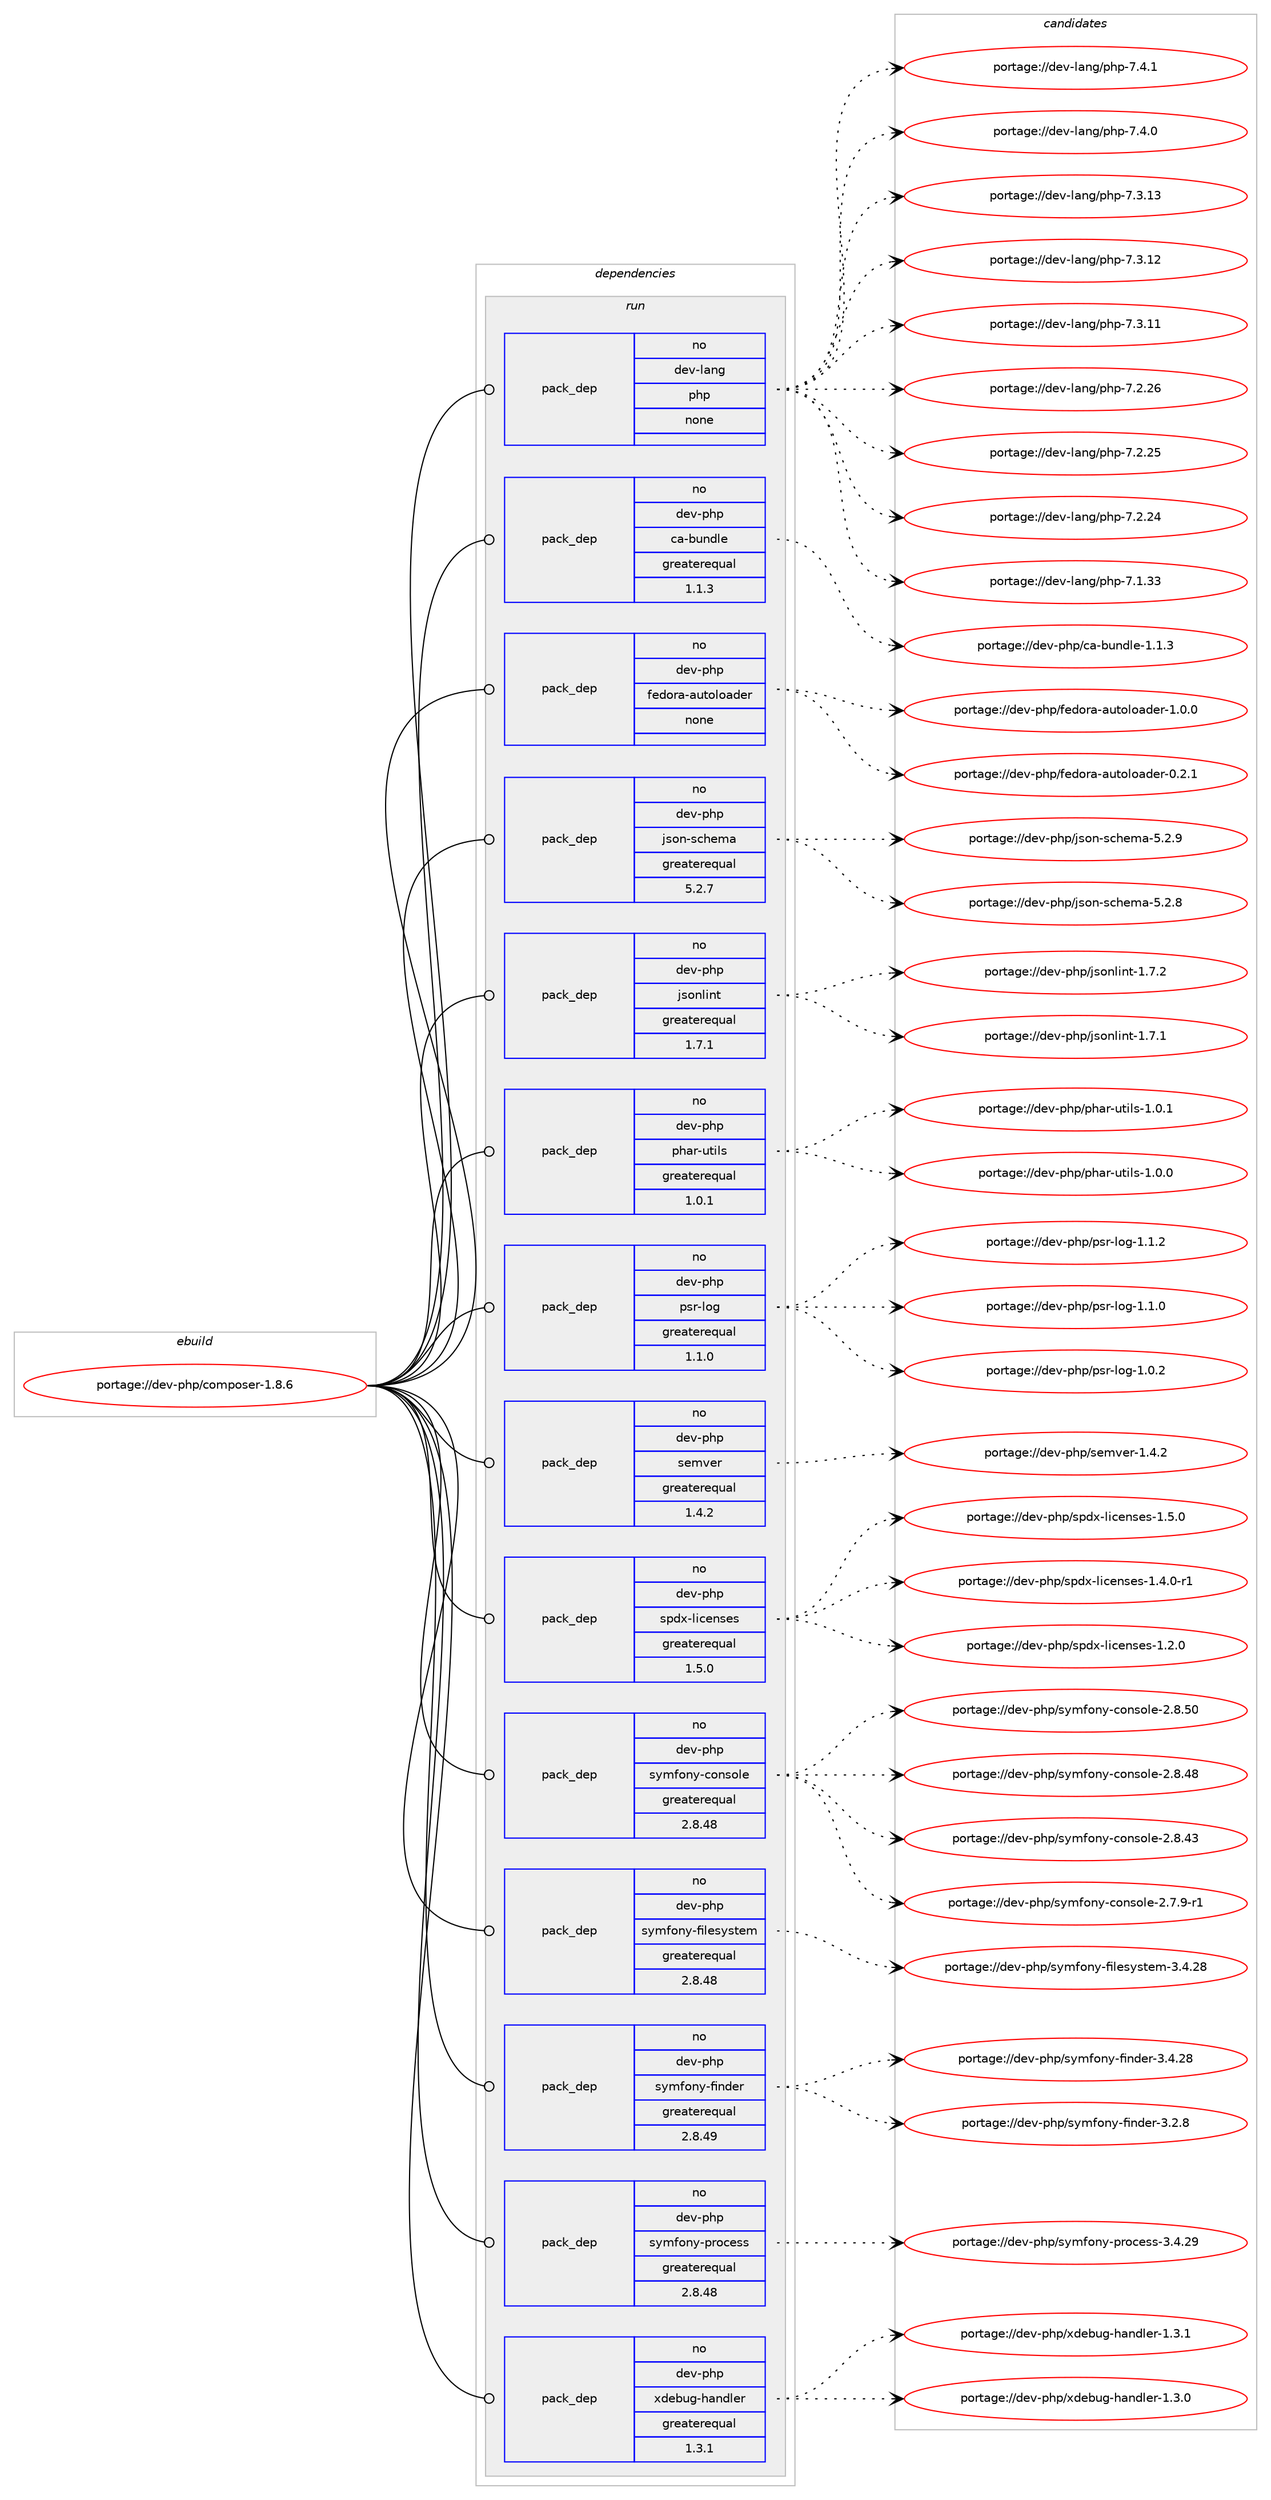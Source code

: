 digraph prolog {

# *************
# Graph options
# *************

newrank=true;
concentrate=true;
compound=true;
graph [rankdir=LR,fontname=Helvetica,fontsize=10,ranksep=1.5];#, ranksep=2.5, nodesep=0.2];
edge  [arrowhead=vee];
node  [fontname=Helvetica,fontsize=10];

# **********
# The ebuild
# **********

subgraph cluster_leftcol {
color=gray;
label=<<i>ebuild</i>>;
id [label="portage://dev-php/composer-1.8.6", color=red, width=4, href="../dev-php/composer-1.8.6.svg"];
}

# ****************
# The dependencies
# ****************

subgraph cluster_midcol {
color=gray;
label=<<i>dependencies</i>>;
subgraph cluster_compile {
fillcolor="#eeeeee";
style=filled;
label=<<i>compile</i>>;
}
subgraph cluster_compileandrun {
fillcolor="#eeeeee";
style=filled;
label=<<i>compile and run</i>>;
}
subgraph cluster_run {
fillcolor="#eeeeee";
style=filled;
label=<<i>run</i>>;
subgraph pack351325 {
dependency477386 [label=<<TABLE BORDER="0" CELLBORDER="1" CELLSPACING="0" CELLPADDING="4" WIDTH="220"><TR><TD ROWSPAN="6" CELLPADDING="30">pack_dep</TD></TR><TR><TD WIDTH="110">no</TD></TR><TR><TD>dev-lang</TD></TR><TR><TD>php</TD></TR><TR><TD>none</TD></TR><TR><TD></TD></TR></TABLE>>, shape=none, color=blue];
}
id:e -> dependency477386:w [weight=20,style="solid",arrowhead="odot"];
subgraph pack351326 {
dependency477387 [label=<<TABLE BORDER="0" CELLBORDER="1" CELLSPACING="0" CELLPADDING="4" WIDTH="220"><TR><TD ROWSPAN="6" CELLPADDING="30">pack_dep</TD></TR><TR><TD WIDTH="110">no</TD></TR><TR><TD>dev-php</TD></TR><TR><TD>ca-bundle</TD></TR><TR><TD>greaterequal</TD></TR><TR><TD>1.1.3</TD></TR></TABLE>>, shape=none, color=blue];
}
id:e -> dependency477387:w [weight=20,style="solid",arrowhead="odot"];
subgraph pack351327 {
dependency477388 [label=<<TABLE BORDER="0" CELLBORDER="1" CELLSPACING="0" CELLPADDING="4" WIDTH="220"><TR><TD ROWSPAN="6" CELLPADDING="30">pack_dep</TD></TR><TR><TD WIDTH="110">no</TD></TR><TR><TD>dev-php</TD></TR><TR><TD>fedora-autoloader</TD></TR><TR><TD>none</TD></TR><TR><TD></TD></TR></TABLE>>, shape=none, color=blue];
}
id:e -> dependency477388:w [weight=20,style="solid",arrowhead="odot"];
subgraph pack351328 {
dependency477389 [label=<<TABLE BORDER="0" CELLBORDER="1" CELLSPACING="0" CELLPADDING="4" WIDTH="220"><TR><TD ROWSPAN="6" CELLPADDING="30">pack_dep</TD></TR><TR><TD WIDTH="110">no</TD></TR><TR><TD>dev-php</TD></TR><TR><TD>json-schema</TD></TR><TR><TD>greaterequal</TD></TR><TR><TD>5.2.7</TD></TR></TABLE>>, shape=none, color=blue];
}
id:e -> dependency477389:w [weight=20,style="solid",arrowhead="odot"];
subgraph pack351329 {
dependency477390 [label=<<TABLE BORDER="0" CELLBORDER="1" CELLSPACING="0" CELLPADDING="4" WIDTH="220"><TR><TD ROWSPAN="6" CELLPADDING="30">pack_dep</TD></TR><TR><TD WIDTH="110">no</TD></TR><TR><TD>dev-php</TD></TR><TR><TD>jsonlint</TD></TR><TR><TD>greaterequal</TD></TR><TR><TD>1.7.1</TD></TR></TABLE>>, shape=none, color=blue];
}
id:e -> dependency477390:w [weight=20,style="solid",arrowhead="odot"];
subgraph pack351330 {
dependency477391 [label=<<TABLE BORDER="0" CELLBORDER="1" CELLSPACING="0" CELLPADDING="4" WIDTH="220"><TR><TD ROWSPAN="6" CELLPADDING="30">pack_dep</TD></TR><TR><TD WIDTH="110">no</TD></TR><TR><TD>dev-php</TD></TR><TR><TD>phar-utils</TD></TR><TR><TD>greaterequal</TD></TR><TR><TD>1.0.1</TD></TR></TABLE>>, shape=none, color=blue];
}
id:e -> dependency477391:w [weight=20,style="solid",arrowhead="odot"];
subgraph pack351331 {
dependency477392 [label=<<TABLE BORDER="0" CELLBORDER="1" CELLSPACING="0" CELLPADDING="4" WIDTH="220"><TR><TD ROWSPAN="6" CELLPADDING="30">pack_dep</TD></TR><TR><TD WIDTH="110">no</TD></TR><TR><TD>dev-php</TD></TR><TR><TD>psr-log</TD></TR><TR><TD>greaterequal</TD></TR><TR><TD>1.1.0</TD></TR></TABLE>>, shape=none, color=blue];
}
id:e -> dependency477392:w [weight=20,style="solid",arrowhead="odot"];
subgraph pack351332 {
dependency477393 [label=<<TABLE BORDER="0" CELLBORDER="1" CELLSPACING="0" CELLPADDING="4" WIDTH="220"><TR><TD ROWSPAN="6" CELLPADDING="30">pack_dep</TD></TR><TR><TD WIDTH="110">no</TD></TR><TR><TD>dev-php</TD></TR><TR><TD>semver</TD></TR><TR><TD>greaterequal</TD></TR><TR><TD>1.4.2</TD></TR></TABLE>>, shape=none, color=blue];
}
id:e -> dependency477393:w [weight=20,style="solid",arrowhead="odot"];
subgraph pack351333 {
dependency477394 [label=<<TABLE BORDER="0" CELLBORDER="1" CELLSPACING="0" CELLPADDING="4" WIDTH="220"><TR><TD ROWSPAN="6" CELLPADDING="30">pack_dep</TD></TR><TR><TD WIDTH="110">no</TD></TR><TR><TD>dev-php</TD></TR><TR><TD>spdx-licenses</TD></TR><TR><TD>greaterequal</TD></TR><TR><TD>1.5.0</TD></TR></TABLE>>, shape=none, color=blue];
}
id:e -> dependency477394:w [weight=20,style="solid",arrowhead="odot"];
subgraph pack351334 {
dependency477395 [label=<<TABLE BORDER="0" CELLBORDER="1" CELLSPACING="0" CELLPADDING="4" WIDTH="220"><TR><TD ROWSPAN="6" CELLPADDING="30">pack_dep</TD></TR><TR><TD WIDTH="110">no</TD></TR><TR><TD>dev-php</TD></TR><TR><TD>symfony-console</TD></TR><TR><TD>greaterequal</TD></TR><TR><TD>2.8.48</TD></TR></TABLE>>, shape=none, color=blue];
}
id:e -> dependency477395:w [weight=20,style="solid",arrowhead="odot"];
subgraph pack351335 {
dependency477396 [label=<<TABLE BORDER="0" CELLBORDER="1" CELLSPACING="0" CELLPADDING="4" WIDTH="220"><TR><TD ROWSPAN="6" CELLPADDING="30">pack_dep</TD></TR><TR><TD WIDTH="110">no</TD></TR><TR><TD>dev-php</TD></TR><TR><TD>symfony-filesystem</TD></TR><TR><TD>greaterequal</TD></TR><TR><TD>2.8.48</TD></TR></TABLE>>, shape=none, color=blue];
}
id:e -> dependency477396:w [weight=20,style="solid",arrowhead="odot"];
subgraph pack351336 {
dependency477397 [label=<<TABLE BORDER="0" CELLBORDER="1" CELLSPACING="0" CELLPADDING="4" WIDTH="220"><TR><TD ROWSPAN="6" CELLPADDING="30">pack_dep</TD></TR><TR><TD WIDTH="110">no</TD></TR><TR><TD>dev-php</TD></TR><TR><TD>symfony-finder</TD></TR><TR><TD>greaterequal</TD></TR><TR><TD>2.8.49</TD></TR></TABLE>>, shape=none, color=blue];
}
id:e -> dependency477397:w [weight=20,style="solid",arrowhead="odot"];
subgraph pack351337 {
dependency477398 [label=<<TABLE BORDER="0" CELLBORDER="1" CELLSPACING="0" CELLPADDING="4" WIDTH="220"><TR><TD ROWSPAN="6" CELLPADDING="30">pack_dep</TD></TR><TR><TD WIDTH="110">no</TD></TR><TR><TD>dev-php</TD></TR><TR><TD>symfony-process</TD></TR><TR><TD>greaterequal</TD></TR><TR><TD>2.8.48</TD></TR></TABLE>>, shape=none, color=blue];
}
id:e -> dependency477398:w [weight=20,style="solid",arrowhead="odot"];
subgraph pack351338 {
dependency477399 [label=<<TABLE BORDER="0" CELLBORDER="1" CELLSPACING="0" CELLPADDING="4" WIDTH="220"><TR><TD ROWSPAN="6" CELLPADDING="30">pack_dep</TD></TR><TR><TD WIDTH="110">no</TD></TR><TR><TD>dev-php</TD></TR><TR><TD>xdebug-handler</TD></TR><TR><TD>greaterequal</TD></TR><TR><TD>1.3.1</TD></TR></TABLE>>, shape=none, color=blue];
}
id:e -> dependency477399:w [weight=20,style="solid",arrowhead="odot"];
}
}

# **************
# The candidates
# **************

subgraph cluster_choices {
rank=same;
color=gray;
label=<<i>candidates</i>>;

subgraph choice351325 {
color=black;
nodesep=1;
choice100101118451089711010347112104112455546524649 [label="portage://dev-lang/php-7.4.1", color=red, width=4,href="../dev-lang/php-7.4.1.svg"];
choice100101118451089711010347112104112455546524648 [label="portage://dev-lang/php-7.4.0", color=red, width=4,href="../dev-lang/php-7.4.0.svg"];
choice10010111845108971101034711210411245554651464951 [label="portage://dev-lang/php-7.3.13", color=red, width=4,href="../dev-lang/php-7.3.13.svg"];
choice10010111845108971101034711210411245554651464950 [label="portage://dev-lang/php-7.3.12", color=red, width=4,href="../dev-lang/php-7.3.12.svg"];
choice10010111845108971101034711210411245554651464949 [label="portage://dev-lang/php-7.3.11", color=red, width=4,href="../dev-lang/php-7.3.11.svg"];
choice10010111845108971101034711210411245554650465054 [label="portage://dev-lang/php-7.2.26", color=red, width=4,href="../dev-lang/php-7.2.26.svg"];
choice10010111845108971101034711210411245554650465053 [label="portage://dev-lang/php-7.2.25", color=red, width=4,href="../dev-lang/php-7.2.25.svg"];
choice10010111845108971101034711210411245554650465052 [label="portage://dev-lang/php-7.2.24", color=red, width=4,href="../dev-lang/php-7.2.24.svg"];
choice10010111845108971101034711210411245554649465151 [label="portage://dev-lang/php-7.1.33", color=red, width=4,href="../dev-lang/php-7.1.33.svg"];
dependency477386:e -> choice100101118451089711010347112104112455546524649:w [style=dotted,weight="100"];
dependency477386:e -> choice100101118451089711010347112104112455546524648:w [style=dotted,weight="100"];
dependency477386:e -> choice10010111845108971101034711210411245554651464951:w [style=dotted,weight="100"];
dependency477386:e -> choice10010111845108971101034711210411245554651464950:w [style=dotted,weight="100"];
dependency477386:e -> choice10010111845108971101034711210411245554651464949:w [style=dotted,weight="100"];
dependency477386:e -> choice10010111845108971101034711210411245554650465054:w [style=dotted,weight="100"];
dependency477386:e -> choice10010111845108971101034711210411245554650465053:w [style=dotted,weight="100"];
dependency477386:e -> choice10010111845108971101034711210411245554650465052:w [style=dotted,weight="100"];
dependency477386:e -> choice10010111845108971101034711210411245554649465151:w [style=dotted,weight="100"];
}
subgraph choice351326 {
color=black;
nodesep=1;
choice100101118451121041124799974598117110100108101454946494651 [label="portage://dev-php/ca-bundle-1.1.3", color=red, width=4,href="../dev-php/ca-bundle-1.1.3.svg"];
dependency477387:e -> choice100101118451121041124799974598117110100108101454946494651:w [style=dotted,weight="100"];
}
subgraph choice351327 {
color=black;
nodesep=1;
choice100101118451121041124710210110011111497459711711611110811197100101114454946484648 [label="portage://dev-php/fedora-autoloader-1.0.0", color=red, width=4,href="../dev-php/fedora-autoloader-1.0.0.svg"];
choice100101118451121041124710210110011111497459711711611110811197100101114454846504649 [label="portage://dev-php/fedora-autoloader-0.2.1", color=red, width=4,href="../dev-php/fedora-autoloader-0.2.1.svg"];
dependency477388:e -> choice100101118451121041124710210110011111497459711711611110811197100101114454946484648:w [style=dotted,weight="100"];
dependency477388:e -> choice100101118451121041124710210110011111497459711711611110811197100101114454846504649:w [style=dotted,weight="100"];
}
subgraph choice351328 {
color=black;
nodesep=1;
choice1001011184511210411247106115111110451159910410110997455346504657 [label="portage://dev-php/json-schema-5.2.9", color=red, width=4,href="../dev-php/json-schema-5.2.9.svg"];
choice1001011184511210411247106115111110451159910410110997455346504656 [label="portage://dev-php/json-schema-5.2.8", color=red, width=4,href="../dev-php/json-schema-5.2.8.svg"];
dependency477389:e -> choice1001011184511210411247106115111110451159910410110997455346504657:w [style=dotted,weight="100"];
dependency477389:e -> choice1001011184511210411247106115111110451159910410110997455346504656:w [style=dotted,weight="100"];
}
subgraph choice351329 {
color=black;
nodesep=1;
choice1001011184511210411247106115111110108105110116454946554650 [label="portage://dev-php/jsonlint-1.7.2", color=red, width=4,href="../dev-php/jsonlint-1.7.2.svg"];
choice1001011184511210411247106115111110108105110116454946554649 [label="portage://dev-php/jsonlint-1.7.1", color=red, width=4,href="../dev-php/jsonlint-1.7.1.svg"];
dependency477390:e -> choice1001011184511210411247106115111110108105110116454946554650:w [style=dotted,weight="100"];
dependency477390:e -> choice1001011184511210411247106115111110108105110116454946554649:w [style=dotted,weight="100"];
}
subgraph choice351330 {
color=black;
nodesep=1;
choice10010111845112104112471121049711445117116105108115454946484649 [label="portage://dev-php/phar-utils-1.0.1", color=red, width=4,href="../dev-php/phar-utils-1.0.1.svg"];
choice10010111845112104112471121049711445117116105108115454946484648 [label="portage://dev-php/phar-utils-1.0.0", color=red, width=4,href="../dev-php/phar-utils-1.0.0.svg"];
dependency477391:e -> choice10010111845112104112471121049711445117116105108115454946484649:w [style=dotted,weight="100"];
dependency477391:e -> choice10010111845112104112471121049711445117116105108115454946484648:w [style=dotted,weight="100"];
}
subgraph choice351331 {
color=black;
nodesep=1;
choice100101118451121041124711211511445108111103454946494650 [label="portage://dev-php/psr-log-1.1.2", color=red, width=4,href="../dev-php/psr-log-1.1.2.svg"];
choice100101118451121041124711211511445108111103454946494648 [label="portage://dev-php/psr-log-1.1.0", color=red, width=4,href="../dev-php/psr-log-1.1.0.svg"];
choice100101118451121041124711211511445108111103454946484650 [label="portage://dev-php/psr-log-1.0.2", color=red, width=4,href="../dev-php/psr-log-1.0.2.svg"];
dependency477392:e -> choice100101118451121041124711211511445108111103454946494650:w [style=dotted,weight="100"];
dependency477392:e -> choice100101118451121041124711211511445108111103454946494648:w [style=dotted,weight="100"];
dependency477392:e -> choice100101118451121041124711211511445108111103454946484650:w [style=dotted,weight="100"];
}
subgraph choice351332 {
color=black;
nodesep=1;
choice1001011184511210411247115101109118101114454946524650 [label="portage://dev-php/semver-1.4.2", color=red, width=4,href="../dev-php/semver-1.4.2.svg"];
dependency477393:e -> choice1001011184511210411247115101109118101114454946524650:w [style=dotted,weight="100"];
}
subgraph choice351333 {
color=black;
nodesep=1;
choice10010111845112104112471151121001204510810599101110115101115454946534648 [label="portage://dev-php/spdx-licenses-1.5.0", color=red, width=4,href="../dev-php/spdx-licenses-1.5.0.svg"];
choice100101118451121041124711511210012045108105991011101151011154549465246484511449 [label="portage://dev-php/spdx-licenses-1.4.0-r1", color=red, width=4,href="../dev-php/spdx-licenses-1.4.0-r1.svg"];
choice10010111845112104112471151121001204510810599101110115101115454946504648 [label="portage://dev-php/spdx-licenses-1.2.0", color=red, width=4,href="../dev-php/spdx-licenses-1.2.0.svg"];
dependency477394:e -> choice10010111845112104112471151121001204510810599101110115101115454946534648:w [style=dotted,weight="100"];
dependency477394:e -> choice100101118451121041124711511210012045108105991011101151011154549465246484511449:w [style=dotted,weight="100"];
dependency477394:e -> choice10010111845112104112471151121001204510810599101110115101115454946504648:w [style=dotted,weight="100"];
}
subgraph choice351334 {
color=black;
nodesep=1;
choice1001011184511210411247115121109102111110121459911111011511110810145504656465348 [label="portage://dev-php/symfony-console-2.8.50", color=red, width=4,href="../dev-php/symfony-console-2.8.50.svg"];
choice1001011184511210411247115121109102111110121459911111011511110810145504656465256 [label="portage://dev-php/symfony-console-2.8.48", color=red, width=4,href="../dev-php/symfony-console-2.8.48.svg"];
choice1001011184511210411247115121109102111110121459911111011511110810145504656465251 [label="portage://dev-php/symfony-console-2.8.43", color=red, width=4,href="../dev-php/symfony-console-2.8.43.svg"];
choice100101118451121041124711512110910211111012145991111101151111081014550465546574511449 [label="portage://dev-php/symfony-console-2.7.9-r1", color=red, width=4,href="../dev-php/symfony-console-2.7.9-r1.svg"];
dependency477395:e -> choice1001011184511210411247115121109102111110121459911111011511110810145504656465348:w [style=dotted,weight="100"];
dependency477395:e -> choice1001011184511210411247115121109102111110121459911111011511110810145504656465256:w [style=dotted,weight="100"];
dependency477395:e -> choice1001011184511210411247115121109102111110121459911111011511110810145504656465251:w [style=dotted,weight="100"];
dependency477395:e -> choice100101118451121041124711512110910211111012145991111101151111081014550465546574511449:w [style=dotted,weight="100"];
}
subgraph choice351335 {
color=black;
nodesep=1;
choice10010111845112104112471151211091021111101214510210510810111512111511610110945514652465056 [label="portage://dev-php/symfony-filesystem-3.4.28", color=red, width=4,href="../dev-php/symfony-filesystem-3.4.28.svg"];
dependency477396:e -> choice10010111845112104112471151211091021111101214510210510810111512111511610110945514652465056:w [style=dotted,weight="100"];
}
subgraph choice351336 {
color=black;
nodesep=1;
choice10010111845112104112471151211091021111101214510210511010010111445514652465056 [label="portage://dev-php/symfony-finder-3.4.28", color=red, width=4,href="../dev-php/symfony-finder-3.4.28.svg"];
choice100101118451121041124711512110910211111012145102105110100101114455146504656 [label="portage://dev-php/symfony-finder-3.2.8", color=red, width=4,href="../dev-php/symfony-finder-3.2.8.svg"];
dependency477397:e -> choice10010111845112104112471151211091021111101214510210511010010111445514652465056:w [style=dotted,weight="100"];
dependency477397:e -> choice100101118451121041124711512110910211111012145102105110100101114455146504656:w [style=dotted,weight="100"];
}
subgraph choice351337 {
color=black;
nodesep=1;
choice1001011184511210411247115121109102111110121451121141119910111511545514652465057 [label="portage://dev-php/symfony-process-3.4.29", color=red, width=4,href="../dev-php/symfony-process-3.4.29.svg"];
dependency477398:e -> choice1001011184511210411247115121109102111110121451121141119910111511545514652465057:w [style=dotted,weight="100"];
}
subgraph choice351338 {
color=black;
nodesep=1;
choice1001011184511210411247120100101981171034510497110100108101114454946514649 [label="portage://dev-php/xdebug-handler-1.3.1", color=red, width=4,href="../dev-php/xdebug-handler-1.3.1.svg"];
choice1001011184511210411247120100101981171034510497110100108101114454946514648 [label="portage://dev-php/xdebug-handler-1.3.0", color=red, width=4,href="../dev-php/xdebug-handler-1.3.0.svg"];
dependency477399:e -> choice1001011184511210411247120100101981171034510497110100108101114454946514649:w [style=dotted,weight="100"];
dependency477399:e -> choice1001011184511210411247120100101981171034510497110100108101114454946514648:w [style=dotted,weight="100"];
}
}

}
